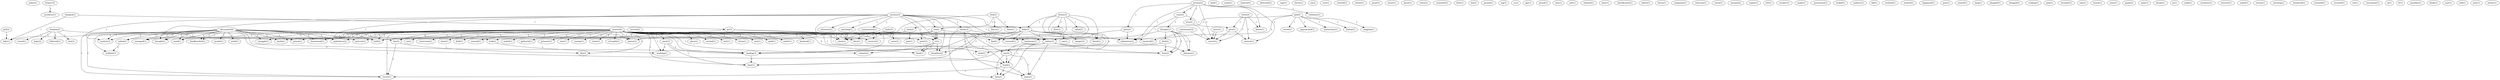digraph G {
  police [ label="police(1)" ];
  forgive [ label="forgive(3)" ];
  murderer [ label="murderer(1)" ];
  girl [ label="girl(2)" ];
  lady [ label="lady(1)" ];
  hell [ label="hell(1)" ];
  hospital [ label="hospital(2)" ];
  foot [ label="foot(1)" ];
  crowd [ label="crowd(1)" ];
  hope [ label="hope(2)" ];
  followed [ label="followed(1)" ];
  held [ label="held(2)" ];
  satan [ label="satan(1)" ];
  assunta [ label="assunta(3)" ];
  attention [ label="attention(1)" ];
  family [ label="family(2)" ];
  baby [ label="baby(3)" ];
  father [ label="father(3)" ];
  sin [ label="sin(6)" ];
  st [ label="st(1)" ];
  anything [ label="anything(1)" ];
  canonisation [ label="canonisation(1)" ];
  daughter [ label="daughter(2)" ];
  prevent [ label="prevent(1)" ];
  st [ label="st(1)" ];
  mother [ label="mother(3)" ];
  brought [ label="brought(1)" ];
  landing [ label="landing(3)" ];
  chanced [ label="chanced(1)" ];
  delivered [ label="delivered(1)" ];
  rage [ label="rage(1)" ];
  threw [ label="threw(1)" ];
  au [ label="au(2)" ];
  star [ label="star(1)" ];
  uttered [ label="uttered(1)" ];
  christi [ label="christi(1)" ];
  grant [ label="grant(1)" ];
  closet [ label="closet(1)" ];
  knew [ label="knew(1)" ];
  cristo [ label="cristo(1)" ];
  remained [ label="remained(1)" ];
  jerome [ label="jerome(2)" ];
  love [ label="love(3)" ];
  celebrate [ label="celebrate(1)" ];
  came [ label="came(2)" ];
  priest [ label="priest(1)" ];
  gave [ label="gave(2)" ];
  sermon [ label="sermon(1)" ];
  return [ label="return(1)" ];
  administer [ label="administer(1)" ];
  house [ label="house(3)" ];
  door [ label="door(1)" ];
  blood [ label="blood(1)" ];
  called [ label="called(1)" ];
  find [ label="find(1)" ];
  covered [ label="covered(1)" ];
  hear [ label="hear(1)" ];
  floor [ label="floor(1)" ];
  thought [ label="thought(1)" ];
  died [ label="died(2)" ];
  absence [ label="absence(1)" ];
  time [ label="time(2)" ];
  lord [ label="lord(2)" ];
  feast [ label="feast(1)" ];
  wish [ label="wish(2)" ];
  disire [ label="disire(1)" ];
  date [ label="date(1)" ];
  die [ label="die(2)" ];
  posted [ label="posted(1)" ];
  ing [ label="ing(1)" ];
  clock [ label="clock(1)" ];
  cc [ label="cc(2)" ];
  age [ label="age(1)" ];
  attack [ label="attack(1)" ];
  nity [ label="nity(1)" ];
  god [ label="god(5)" ];
  approached [ label="approached(1)" ];
  martyrdom [ label="martyrdom(1)" ];
  bishop [ label="bishop(1)" ];
  received [ label="received(1)" ];
  begging [ label="begging(1)" ];
  wrote [ label="wrote(1)" ];
  saw [ label="saw(1)" ];
  claimed [ label="claimed(1)" ];
  altar [ label="altar(1)" ];
  beatification [ label="beatification(1)" ];
  editor [ label="editor(1)" ];
  heres [ label="heres(1)" ];
  magazine [ label="magazine(1)" ];
  viaticum [ label="viaticum(1)" ];
  touch [ label="touch(1)" ];
  monash [ label="monash(2)" ];
  regret [ label="regret(1)" ];
  son [ label="son(2)" ];
  lived [ label="lived(2)" ];
  share [ label="share(1)" ];
  farm [ label="farm(1)" ];
  ran [ label="ran(1)" ];
  danger [ label="danger(1)" ];
  left [ label="left(1)" ];
  october [ label="october(1)" ];
  changed [ label="changed(1)" ];
  go [ label="go(3)" ];
  made [ label="made(1)" ];
  permission [ label="permission(1)" ];
  locked [ label="locked(1)" ];
  knife [ label="knife(3)" ];
  chest [ label="chest(1)" ];
  room [ label="room(2)" ];
  breast [ label="breast(1)" ];
  sadness [ label="sadness(1)" ];
  kill [ label="kill(1)" ];
  realized [ label="realized(1)" ];
  wanted [ label="wanted(1)" ];
  happened [ label="happened(1)" ];
  christ [ label="christ(2)" ];
  give [ label="give(2)" ];
  pray [ label="pray(1)" ];
  point [ label="point(1)" ];
  thought [ label="thought(1)" ];
  neared [ label="neared(1)" ];
  king [ label="king(1)" ];
  plunged [ label="plunged(1)" ];
  dragged [ label="dragged(1)" ];
  commit [ label="commit(2)" ];
  kind [ label="kind(1)" ];
  cooking [ label="cooking(1)" ];
  grip [ label="grip(1)" ];
  brendan [ label="brendan(1)" ];
  join [ label="join(1)" ];
  day [ label="day(5)" ];
  receive [ label="receive(2)" ];
  edu [ label="edu(2)" ];
  bunch [ label="bunch(1)" ];
  mass [ label="mass(1)" ];
  giaeb [ label="giaeb(2)" ];
  saint [ label="saint(1)" ];
  testimony [ label="testimony(1)" ];
  arrived [ label="arrived(2)" ];
  took [ label="took(2)" ];
  alessandro [ label="alessandro(1)" ];
  month [ label="month(1)" ];
  work [ label="work(1)" ];
  asked [ label="asked(2)" ];
  struggle [ label="struggle(1)" ];
  death [ label="death(1)" ];
  stabbed [ label="stabbed(1)" ];
  prison [ label="prison(1)" ];
  threatened [ label="threatened(1)" ];
  ambulance [ label="ambulance(2)" ];
  managed [ label="managed(1)" ];
  word [ label="word(1)" ];
  terror [ label="terror(1)" ];
  handkerchief [ label="handkerchief(1)" ];
  dream [ label="dream(1)" ];
  washing [ label="washing(1)" ];
  maria [ label="maria(30)" ];
  place [ label="place(1)" ];
  carried [ label="carried(1)" ];
  visit [ label="visit(1)" ];
  virtue [ label="virtue(1)" ];
  rest [ label="rest(1)" ];
  spell [ label="spell(1)" ];
  midst [ label="midst(1)" ];
  husband [ label="husband(1)" ];
  ne [ label="ne(1)" ];
  storeroom [ label="storeroom(1)" ];
  show [ label="show(1)" ];
  field [ label="field(1)" ];
  seemed [ label="seemed(1)" ];
  ended [ label="ended(1)" ];
  went [ label="went(3)" ];
  gathered [ label="gathered(1)" ];
  prisoner [ label="prisoner(1)" ];
  eter [ label="eter(1)" ];
  energy [ label="energy(1)" ];
  crime [ label="crime(1)" ];
  strength [ label="strength(1)" ];
  life [ label="life(2)" ];
  ju [ label="ju(1)" ];
  make [ label="make(1)" ];
  eucharist [ label="eucharist(1)" ];
  internet [ label="internet(1)" ];
  urged [ label="urged(1)" ];
  teresa [ label="teresa(1)" ];
  morning [ label="morning(1)" ];
  wondered [ label="wondered(1)" ];
  jesus [ label="jesus(1)" ];
  communion [ label="communion(3)" ];
  serenelli [ label="serenelli(1)" ];
  stormed [ label="stormed(1)" ];
  rey [ label="rey(1)" ];
  sacrament [ label="sacrament(1)" ];
  ia [ label="ia(1)" ];
  fr [ label="fr(1)" ];
  paradise [ label="paradise(1)" ];
  jesus [ label="jesus(1)" ];
  blade [ label="blade(1)" ];
  mar [ label="mar(1)" ];
  told [ label="told(1)" ];
  june [ label="june(1)" ];
  alessandro [ label="alessandro(9)" ];
  arthur [ label="arthur(1)" ];
  forgive -> murderer [ label="1" ];
  girl -> lady [ label="1" ];
  hospital -> foot [ label="1" ];
  hospital -> crowd [ label="1" ];
  hospital -> hope [ label="1" ];
  hospital -> followed [ label="1" ];
  hospital -> held [ label="1" ];
  assunta -> attention [ label="1" ];
  assunta -> family [ label="1" ];
  assunta -> baby [ label="1" ];
  assunta -> father [ label="1" ];
  assunta -> sin [ label="1" ];
  assunta -> st [ label="1" ];
  assunta -> anything [ label="1" ];
  assunta -> canonisation [ label="1" ];
  assunta -> daughter [ label="2" ];
  assunta -> prevent [ label="1" ];
  assunta -> st [ label="1" ];
  assunta -> mother [ label="1" ];
  assunta -> brought [ label="1" ];
  assunta -> landing [ label="1" ];
  jerome -> love [ label="1" ];
  jerome -> celebrate [ label="1" ];
  jerome -> came [ label="1" ];
  jerome -> priest [ label="1" ];
  jerome -> gave [ label="1" ];
  jerome -> sermon [ label="1" ];
  jerome -> return [ label="1" ];
  jerome -> administer [ label="1" ];
  house -> door [ label="1" ];
  house -> baby [ label="1" ];
  house -> blood [ label="1" ];
  house -> called [ label="1" ];
  house -> find [ label="1" ];
  house -> covered [ label="1" ];
  house -> landing [ label="1" ];
  house -> hear [ label="1" ];
  thought -> died [ label="1" ];
  thought -> father [ label="1" ];
  thought -> absence [ label="1" ];
  thought -> time [ label="1" ];
  lord -> feast [ label="1" ];
  lord -> wish [ label="1" ];
  lord -> disire [ label="1" ];
  lord -> date [ label="1" ];
  died -> clock [ label="1" ];
  died -> time [ label="1" ];
  god -> approached [ label="1" ];
  god -> sin [ label="2" ];
  god -> martyrdom [ label="1" ];
  god -> bishop [ label="1" ];
  god -> received [ label="1" ];
  god -> begging [ label="1" ];
  god -> wrote [ label="1" ];
  family -> father [ label="1" ];
  family -> son [ label="1" ];
  family -> lived [ label="1" ];
  family -> share [ label="1" ];
  family -> farm [ label="1" ];
  baby -> father [ label="1" ];
  baby -> ran [ label="1" ];
  baby -> danger [ label="1" ];
  baby -> blood [ label="1" ];
  baby -> find [ label="1" ];
  baby -> covered [ label="1" ];
  baby -> brought [ label="1" ];
  baby -> landing [ label="1" ];
  baby -> hear [ label="1" ];
  changed -> go [ label="1" ];
  changed -> lady [ label="1" ];
  love -> return [ label="2" ];
  knife -> chest [ label="1" ];
  knife -> room [ label="1" ];
  knife -> breast [ label="1" ];
  father -> son [ label="1" ];
  father -> lived [ label="1" ];
  father -> absence [ label="1" ];
  father -> share [ label="1" ];
  father -> farm [ label="1" ];
  father -> time [ label="1" ];
  christ -> give [ label="1" ];
  christ -> priest [ label="1" ];
  christ -> sermon [ label="1" ];
  christ -> return [ label="1" ];
  go -> point [ label="1" ];
  go -> chest [ label="1" ];
  go -> held [ label="1" ];
  sin -> st [ label="1" ];
  sin -> point [ label="1" ];
  sin -> daughter [ label="1" ];
  sin -> chest [ label="1" ];
  sin -> held [ label="1" ];
  sin -> st [ label="1" ];
  came -> give [ label="1" ];
  came -> thought [ label="1" ];
  came -> administer [ label="1" ];
  st -> daughter [ label="1" ];
  st -> commit [ label="1" ];
  st -> kind [ label="2" ];
  give -> sermon [ label="1" ];
  give -> return [ label="1" ];
  wish -> join [ label="1" ];
  wish -> day [ label="1" ];
  wish -> receive [ label="1" ];
  son -> lived [ label="1" ];
  son -> share [ label="1" ];
  son -> farm [ label="1" ];
  thought -> absence [ label="1" ];
  thought -> time [ label="1" ];
  gave -> testimony [ label="1" ];
  gave -> administer [ label="1" ];
  arrived -> took [ label="1" ];
  alessandro -> month [ label="1" ];
  alessandro -> took [ label="1" ];
  alessandro -> lived [ label="1" ];
  alessandro -> chest [ label="1" ];
  alessandro -> work [ label="1" ];
  alessandro -> held [ label="1" ];
  alessandro -> asked [ label="1" ];
  alessandro -> day [ label="1" ];
  alessandro -> struggle [ label="1" ];
  alessandro -> death [ label="1" ];
  alessandro -> stabbed [ label="1" ];
  alessandro -> breast [ label="1" ];
  alessandro -> prison [ label="1" ];
  alessandro -> threatened [ label="1" ];
  alessandro -> ambulance [ label="1" ];
  alessandro -> mother [ label="1" ];
  alessandro -> brought [ label="1" ];
  alessandro -> landing [ label="1" ];
  alessandro -> managed [ label="1" ];
  alessandro -> word [ label="1" ];
  alessandro -> terror [ label="1" ];
  alessandro -> handkerchief [ label="1" ];
  took -> washing [ label="1" ];
  lived -> share [ label="1" ];
  lived -> farm [ label="1" ];
  lived -> terror [ label="1" ];
  maria -> lady [ label="1" ];
  maria -> place [ label="1" ];
  maria -> carried [ label="1" ];
  maria -> chest [ label="1" ];
  maria -> visit [ label="1" ];
  maria -> virtue [ label="1" ];
  maria -> held [ label="2" ];
  maria -> prevent [ label="2" ];
  maria -> rest [ label="1" ];
  maria -> asked [ label="1" ];
  maria -> spell [ label="1" ];
  maria -> midst [ label="1" ];
  maria -> husband [ label="1" ];
  maria -> day [ label="4" ];
  maria -> ne [ label="1" ];
  maria -> storeroom [ label="1" ];
  maria -> show [ label="1" ];
  maria -> struggle [ label="1" ];
  maria -> received [ label="1" ];
  maria -> field [ label="1" ];
  maria -> death [ label="1" ];
  maria -> seemed [ label="1" ];
  maria -> testimony [ label="1" ];
  maria -> ended [ label="1" ];
  maria -> went [ label="3" ];
  maria -> commit [ label="1" ];
  maria -> gathered [ label="1" ];
  maria -> breast [ label="1" ];
  maria -> prisoner [ label="1" ];
  maria -> washing [ label="1" ];
  maria -> st [ label="5" ];
  maria -> prison [ label="1" ];
  maria -> threatened [ label="1" ];
  maria -> eter [ label="1" ];
  maria -> energy [ label="1" ];
  maria -> clock [ label="1" ];
  maria -> find [ label="1" ];
  maria -> covered [ label="1" ];
  maria -> crime [ label="1" ];
  maria -> time [ label="1" ];
  maria -> ambulance [ label="1" ];
  maria -> mother [ label="2" ];
  maria -> strength [ label="1" ];
  maria -> administer [ label="1" ];
  maria -> landing [ label="1" ];
  maria -> managed [ label="1" ];
  maria -> kind [ label="2" ];
  maria -> receive [ label="1" ];
  maria -> hear [ label="1" ];
  maria -> word [ label="1" ];
  maria -> terror [ label="1" ];
  maria -> date [ label="1" ];
  maria -> life [ label="3" ];
  asked -> stabbed [ label="1" ];
  day -> terror [ label="1" ];
  day -> life [ label="1" ];
  jesus -> return [ label="1" ];
  communion -> return [ label="1" ];
  communion -> administer [ label="1" ];
  went -> washing [ label="1" ];
  went -> landing [ label="1" ];
  went -> hear [ label="1" ];
  st -> kind [ label="2" ];
  jesus -> return [ label="1" ];
  landing -> hear [ label="1" ];
  alessandro -> managed [ label="1" ];
  alessandro -> word [ label="1" ];
  alessandro -> terror [ label="1" ];
  alessandro -> handkerchief [ label="1" ];
}
